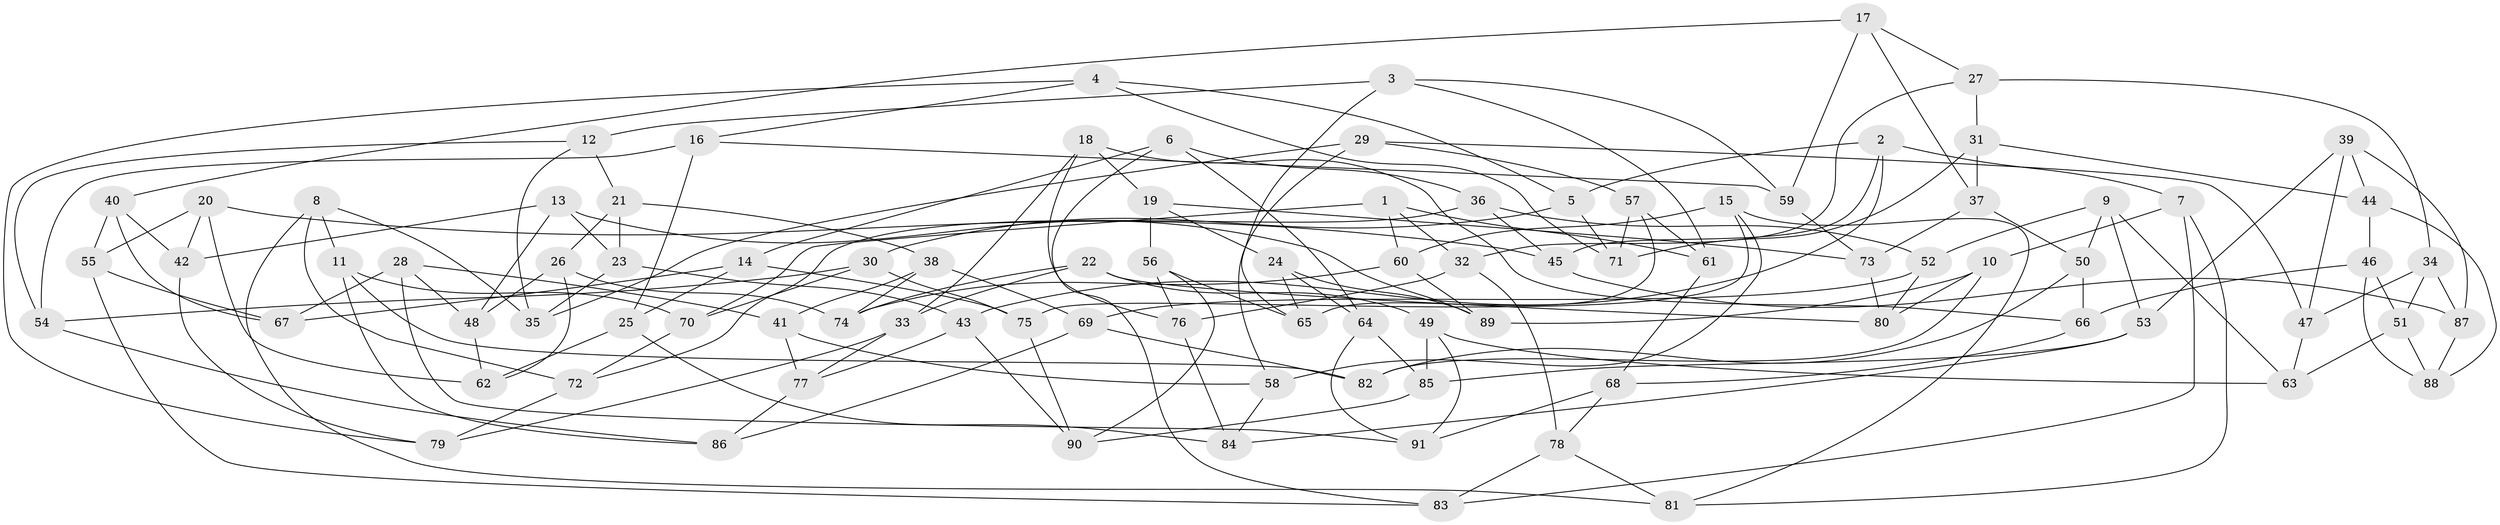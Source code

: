 // coarse degree distribution, {10: 0.07407407407407407, 11: 0.07407407407407407, 7: 0.07407407407407407, 9: 0.1111111111111111, 8: 0.07407407407407407, 13: 0.07407407407407407, 5: 0.1111111111111111, 6: 0.1111111111111111, 4: 0.25925925925925924, 12: 0.037037037037037035}
// Generated by graph-tools (version 1.1) at 2025/20/03/04/25 18:20:56]
// undirected, 91 vertices, 182 edges
graph export_dot {
graph [start="1"]
  node [color=gray90,style=filled];
  1;
  2;
  3;
  4;
  5;
  6;
  7;
  8;
  9;
  10;
  11;
  12;
  13;
  14;
  15;
  16;
  17;
  18;
  19;
  20;
  21;
  22;
  23;
  24;
  25;
  26;
  27;
  28;
  29;
  30;
  31;
  32;
  33;
  34;
  35;
  36;
  37;
  38;
  39;
  40;
  41;
  42;
  43;
  44;
  45;
  46;
  47;
  48;
  49;
  50;
  51;
  52;
  53;
  54;
  55;
  56;
  57;
  58;
  59;
  60;
  61;
  62;
  63;
  64;
  65;
  66;
  67;
  68;
  69;
  70;
  71;
  72;
  73;
  74;
  75;
  76;
  77;
  78;
  79;
  80;
  81;
  82;
  83;
  84;
  85;
  86;
  87;
  88;
  89;
  90;
  91;
  1 -- 61;
  1 -- 70;
  1 -- 60;
  1 -- 32;
  2 -- 7;
  2 -- 5;
  2 -- 45;
  2 -- 43;
  3 -- 61;
  3 -- 12;
  3 -- 59;
  3 -- 65;
  4 -- 71;
  4 -- 16;
  4 -- 79;
  4 -- 5;
  5 -- 71;
  5 -- 30;
  6 -- 36;
  6 -- 14;
  6 -- 64;
  6 -- 83;
  7 -- 81;
  7 -- 83;
  7 -- 10;
  8 -- 81;
  8 -- 72;
  8 -- 35;
  8 -- 11;
  9 -- 50;
  9 -- 52;
  9 -- 63;
  9 -- 53;
  10 -- 82;
  10 -- 89;
  10 -- 80;
  11 -- 70;
  11 -- 82;
  11 -- 86;
  12 -- 21;
  12 -- 54;
  12 -- 35;
  13 -- 48;
  13 -- 42;
  13 -- 89;
  13 -- 23;
  14 -- 75;
  14 -- 67;
  14 -- 25;
  15 -- 58;
  15 -- 75;
  15 -- 60;
  15 -- 81;
  16 -- 25;
  16 -- 59;
  16 -- 54;
  17 -- 59;
  17 -- 37;
  17 -- 27;
  17 -- 40;
  18 -- 19;
  18 -- 66;
  18 -- 76;
  18 -- 33;
  19 -- 73;
  19 -- 24;
  19 -- 56;
  20 -- 55;
  20 -- 45;
  20 -- 42;
  20 -- 62;
  21 -- 23;
  21 -- 38;
  21 -- 26;
  22 -- 49;
  22 -- 74;
  22 -- 33;
  22 -- 80;
  23 -- 35;
  23 -- 43;
  24 -- 64;
  24 -- 65;
  24 -- 89;
  25 -- 62;
  25 -- 84;
  26 -- 62;
  26 -- 74;
  26 -- 48;
  27 -- 34;
  27 -- 31;
  27 -- 32;
  28 -- 67;
  28 -- 41;
  28 -- 91;
  28 -- 48;
  29 -- 35;
  29 -- 47;
  29 -- 58;
  29 -- 57;
  30 -- 75;
  30 -- 70;
  30 -- 54;
  31 -- 71;
  31 -- 37;
  31 -- 44;
  32 -- 76;
  32 -- 78;
  33 -- 77;
  33 -- 79;
  34 -- 87;
  34 -- 51;
  34 -- 47;
  36 -- 52;
  36 -- 72;
  36 -- 45;
  37 -- 73;
  37 -- 50;
  38 -- 74;
  38 -- 69;
  38 -- 41;
  39 -- 53;
  39 -- 44;
  39 -- 47;
  39 -- 87;
  40 -- 42;
  40 -- 67;
  40 -- 55;
  41 -- 58;
  41 -- 77;
  42 -- 79;
  43 -- 77;
  43 -- 90;
  44 -- 46;
  44 -- 88;
  45 -- 87;
  46 -- 88;
  46 -- 66;
  46 -- 51;
  47 -- 63;
  48 -- 62;
  49 -- 91;
  49 -- 85;
  49 -- 63;
  50 -- 66;
  50 -- 82;
  51 -- 63;
  51 -- 88;
  52 -- 69;
  52 -- 80;
  53 -- 84;
  53 -- 85;
  54 -- 86;
  55 -- 83;
  55 -- 67;
  56 -- 65;
  56 -- 90;
  56 -- 76;
  57 -- 65;
  57 -- 71;
  57 -- 61;
  58 -- 84;
  59 -- 73;
  60 -- 89;
  60 -- 74;
  61 -- 68;
  64 -- 91;
  64 -- 85;
  66 -- 68;
  68 -- 78;
  68 -- 91;
  69 -- 86;
  69 -- 82;
  70 -- 72;
  72 -- 79;
  73 -- 80;
  75 -- 90;
  76 -- 84;
  77 -- 86;
  78 -- 81;
  78 -- 83;
  85 -- 90;
  87 -- 88;
}
